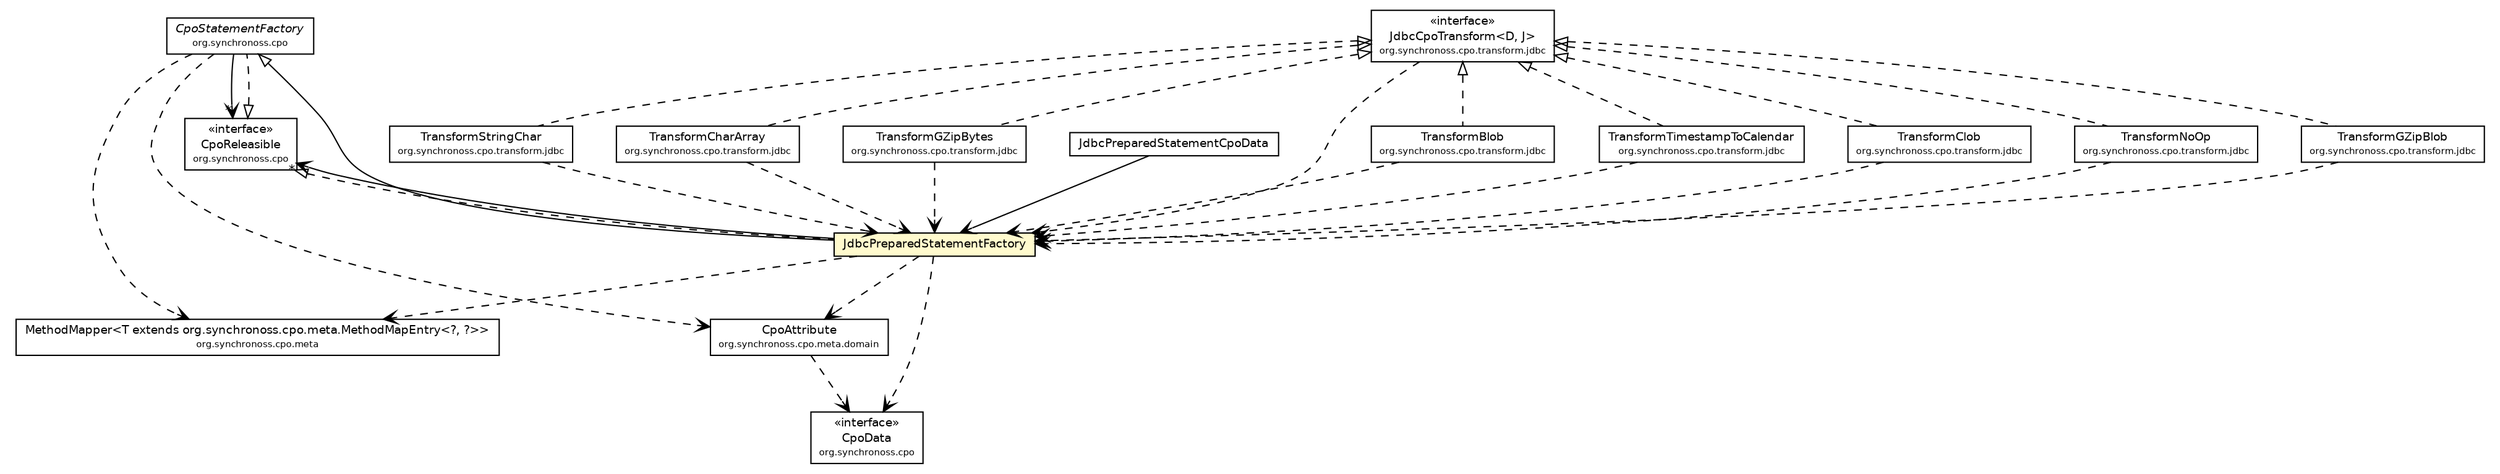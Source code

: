#!/usr/local/bin/dot
#
# Class diagram 
# Generated by UmlGraph version 4.6 (http://www.spinellis.gr/sw/umlgraph)
#

digraph G {
	edge [fontname="Helvetica",fontsize=10,labelfontname="Helvetica",labelfontsize=10];
	node [fontname="Helvetica",fontsize=10,shape=plaintext];
	// org.synchronoss.cpo.CpoData
	c36860 [label=<<table border="0" cellborder="1" cellspacing="0" cellpadding="2" port="p" href="../CpoData.html">
		<tr><td><table border="0" cellspacing="0" cellpadding="1">
			<tr><td> &laquo;interface&raquo; </td></tr>
			<tr><td> CpoData </td></tr>
			<tr><td><font point-size="7.0"> org.synchronoss.cpo </font></td></tr>
		</table></td></tr>
		</table>>, fontname="Helvetica", fontcolor="black", fontsize=9.0];
	// org.synchronoss.cpo.CpoReleasible
	c36862 [label=<<table border="0" cellborder="1" cellspacing="0" cellpadding="2" port="p" href="../CpoReleasible.html">
		<tr><td><table border="0" cellspacing="0" cellpadding="1">
			<tr><td> &laquo;interface&raquo; </td></tr>
			<tr><td> CpoReleasible </td></tr>
			<tr><td><font point-size="7.0"> org.synchronoss.cpo </font></td></tr>
		</table></td></tr>
		</table>>, fontname="Helvetica", fontcolor="black", fontsize=9.0];
	// org.synchronoss.cpo.CpoStatementFactory
	c36864 [label=<<table border="0" cellborder="1" cellspacing="0" cellpadding="2" port="p" href="../CpoStatementFactory.html">
		<tr><td><table border="0" cellspacing="0" cellpadding="1">
			<tr><td><font face="Helvetica-Oblique"> CpoStatementFactory </font></td></tr>
			<tr><td><font point-size="7.0"> org.synchronoss.cpo </font></td></tr>
		</table></td></tr>
		</table>>, fontname="Helvetica", fontcolor="black", fontsize=9.0];
	// org.synchronoss.cpo.meta.MethodMapper<T extends org.synchronoss.cpo.meta.MethodMapEntry<?, ?>>
	c36881 [label=<<table border="0" cellborder="1" cellspacing="0" cellpadding="2" port="p" href="../meta/MethodMapper.html">
		<tr><td><table border="0" cellspacing="0" cellpadding="1">
			<tr><td> MethodMapper&lt;T extends org.synchronoss.cpo.meta.MethodMapEntry&lt;?, ?&gt;&gt; </td></tr>
			<tr><td><font point-size="7.0"> org.synchronoss.cpo.meta </font></td></tr>
		</table></td></tr>
		</table>>, fontname="Helvetica", fontcolor="black", fontsize=9.0];
	// org.synchronoss.cpo.meta.domain.CpoAttribute
	c36887 [label=<<table border="0" cellborder="1" cellspacing="0" cellpadding="2" port="p" href="../meta/domain/CpoAttribute.html">
		<tr><td><table border="0" cellspacing="0" cellpadding="1">
			<tr><td> CpoAttribute </td></tr>
			<tr><td><font point-size="7.0"> org.synchronoss.cpo.meta.domain </font></td></tr>
		</table></td></tr>
		</table>>, fontname="Helvetica", fontcolor="black", fontsize=9.0];
	// org.synchronoss.cpo.transform.jdbc.TransformCharArray
	c36955 [label=<<table border="0" cellborder="1" cellspacing="0" cellpadding="2" port="p" href="../transform/jdbc/TransformCharArray.html">
		<tr><td><table border="0" cellspacing="0" cellpadding="1">
			<tr><td> TransformCharArray </td></tr>
			<tr><td><font point-size="7.0"> org.synchronoss.cpo.transform.jdbc </font></td></tr>
		</table></td></tr>
		</table>>, fontname="Helvetica", fontcolor="black", fontsize=9.0];
	// org.synchronoss.cpo.transform.jdbc.TransformGZipBytes
	c36956 [label=<<table border="0" cellborder="1" cellspacing="0" cellpadding="2" port="p" href="../transform/jdbc/TransformGZipBytes.html">
		<tr><td><table border="0" cellspacing="0" cellpadding="1">
			<tr><td> TransformGZipBytes </td></tr>
			<tr><td><font point-size="7.0"> org.synchronoss.cpo.transform.jdbc </font></td></tr>
		</table></td></tr>
		</table>>, fontname="Helvetica", fontcolor="black", fontsize=9.0];
	// org.synchronoss.cpo.transform.jdbc.JdbcCpoTransform<D, J>
	c36957 [label=<<table border="0" cellborder="1" cellspacing="0" cellpadding="2" port="p" href="../transform/jdbc/JdbcCpoTransform.html">
		<tr><td><table border="0" cellspacing="0" cellpadding="1">
			<tr><td> &laquo;interface&raquo; </td></tr>
			<tr><td> JdbcCpoTransform&lt;D, J&gt; </td></tr>
			<tr><td><font point-size="7.0"> org.synchronoss.cpo.transform.jdbc </font></td></tr>
		</table></td></tr>
		</table>>, fontname="Helvetica", fontcolor="black", fontsize=9.0];
	// org.synchronoss.cpo.transform.jdbc.TransformBlob
	c36958 [label=<<table border="0" cellborder="1" cellspacing="0" cellpadding="2" port="p" href="../transform/jdbc/TransformBlob.html">
		<tr><td><table border="0" cellspacing="0" cellpadding="1">
			<tr><td> TransformBlob </td></tr>
			<tr><td><font point-size="7.0"> org.synchronoss.cpo.transform.jdbc </font></td></tr>
		</table></td></tr>
		</table>>, fontname="Helvetica", fontcolor="black", fontsize=9.0];
	// org.synchronoss.cpo.transform.jdbc.TransformTimestampToCalendar
	c36959 [label=<<table border="0" cellborder="1" cellspacing="0" cellpadding="2" port="p" href="../transform/jdbc/TransformTimestampToCalendar.html">
		<tr><td><table border="0" cellspacing="0" cellpadding="1">
			<tr><td> TransformTimestampToCalendar </td></tr>
			<tr><td><font point-size="7.0"> org.synchronoss.cpo.transform.jdbc </font></td></tr>
		</table></td></tr>
		</table>>, fontname="Helvetica", fontcolor="black", fontsize=9.0];
	// org.synchronoss.cpo.transform.jdbc.TransformClob
	c36960 [label=<<table border="0" cellborder="1" cellspacing="0" cellpadding="2" port="p" href="../transform/jdbc/TransformClob.html">
		<tr><td><table border="0" cellspacing="0" cellpadding="1">
			<tr><td> TransformClob </td></tr>
			<tr><td><font point-size="7.0"> org.synchronoss.cpo.transform.jdbc </font></td></tr>
		</table></td></tr>
		</table>>, fontname="Helvetica", fontcolor="black", fontsize=9.0];
	// org.synchronoss.cpo.transform.jdbc.TransformNoOp
	c36961 [label=<<table border="0" cellborder="1" cellspacing="0" cellpadding="2" port="p" href="../transform/jdbc/TransformNoOp.html">
		<tr><td><table border="0" cellspacing="0" cellpadding="1">
			<tr><td> TransformNoOp </td></tr>
			<tr><td><font point-size="7.0"> org.synchronoss.cpo.transform.jdbc </font></td></tr>
		</table></td></tr>
		</table>>, fontname="Helvetica", fontcolor="black", fontsize=9.0];
	// org.synchronoss.cpo.transform.jdbc.TransformGZipBlob
	c36962 [label=<<table border="0" cellborder="1" cellspacing="0" cellpadding="2" port="p" href="../transform/jdbc/TransformGZipBlob.html">
		<tr><td><table border="0" cellspacing="0" cellpadding="1">
			<tr><td> TransformGZipBlob </td></tr>
			<tr><td><font point-size="7.0"> org.synchronoss.cpo.transform.jdbc </font></td></tr>
		</table></td></tr>
		</table>>, fontname="Helvetica", fontcolor="black", fontsize=9.0];
	// org.synchronoss.cpo.transform.jdbc.TransformStringChar
	c36963 [label=<<table border="0" cellborder="1" cellspacing="0" cellpadding="2" port="p" href="../transform/jdbc/TransformStringChar.html">
		<tr><td><table border="0" cellspacing="0" cellpadding="1">
			<tr><td> TransformStringChar </td></tr>
			<tr><td><font point-size="7.0"> org.synchronoss.cpo.transform.jdbc </font></td></tr>
		</table></td></tr>
		</table>>, fontname="Helvetica", fontcolor="black", fontsize=9.0];
	// org.synchronoss.cpo.jdbc.JdbcPreparedStatementFactory
	c36970 [label=<<table border="0" cellborder="1" cellspacing="0" cellpadding="2" port="p" bgcolor="lemonChiffon" href="./JdbcPreparedStatementFactory.html">
		<tr><td><table border="0" cellspacing="0" cellpadding="1">
			<tr><td> JdbcPreparedStatementFactory </td></tr>
		</table></td></tr>
		</table>>, fontname="Helvetica", fontcolor="black", fontsize=9.0];
	// org.synchronoss.cpo.jdbc.JdbcPreparedStatementCpoData
	c36975 [label=<<table border="0" cellborder="1" cellspacing="0" cellpadding="2" port="p" href="./JdbcPreparedStatementCpoData.html">
		<tr><td><table border="0" cellspacing="0" cellpadding="1">
			<tr><td> JdbcPreparedStatementCpoData </td></tr>
		</table></td></tr>
		</table>>, fontname="Helvetica", fontcolor="black", fontsize=9.0];
	//org.synchronoss.cpo.CpoStatementFactory implements org.synchronoss.cpo.CpoReleasible
	c36862:p -> c36864:p [dir=back,arrowtail=empty,style=dashed];
	//org.synchronoss.cpo.transform.jdbc.TransformCharArray implements org.synchronoss.cpo.transform.jdbc.JdbcCpoTransform<D, J>
	c36957:p -> c36955:p [dir=back,arrowtail=empty,style=dashed];
	//org.synchronoss.cpo.transform.jdbc.TransformGZipBytes implements org.synchronoss.cpo.transform.jdbc.JdbcCpoTransform<D, J>
	c36957:p -> c36956:p [dir=back,arrowtail=empty,style=dashed];
	//org.synchronoss.cpo.transform.jdbc.TransformBlob implements org.synchronoss.cpo.transform.jdbc.JdbcCpoTransform<D, J>
	c36957:p -> c36958:p [dir=back,arrowtail=empty,style=dashed];
	//org.synchronoss.cpo.transform.jdbc.TransformTimestampToCalendar implements org.synchronoss.cpo.transform.jdbc.JdbcCpoTransform<D, J>
	c36957:p -> c36959:p [dir=back,arrowtail=empty,style=dashed];
	//org.synchronoss.cpo.transform.jdbc.TransformClob implements org.synchronoss.cpo.transform.jdbc.JdbcCpoTransform<D, J>
	c36957:p -> c36960:p [dir=back,arrowtail=empty,style=dashed];
	//org.synchronoss.cpo.transform.jdbc.TransformNoOp implements org.synchronoss.cpo.transform.jdbc.JdbcCpoTransform<D, J>
	c36957:p -> c36961:p [dir=back,arrowtail=empty,style=dashed];
	//org.synchronoss.cpo.transform.jdbc.TransformGZipBlob implements org.synchronoss.cpo.transform.jdbc.JdbcCpoTransform<D, J>
	c36957:p -> c36962:p [dir=back,arrowtail=empty,style=dashed];
	//org.synchronoss.cpo.transform.jdbc.TransformStringChar implements org.synchronoss.cpo.transform.jdbc.JdbcCpoTransform<D, J>
	c36957:p -> c36963:p [dir=back,arrowtail=empty,style=dashed];
	//org.synchronoss.cpo.jdbc.JdbcPreparedStatementFactory extends org.synchronoss.cpo.CpoStatementFactory
	c36864:p -> c36970:p [dir=back,arrowtail=empty];
	//org.synchronoss.cpo.jdbc.JdbcPreparedStatementFactory implements org.synchronoss.cpo.CpoReleasible
	c36862:p -> c36970:p [dir=back,arrowtail=empty,style=dashed];
	// org.synchronoss.cpo.CpoStatementFactory NAVASSOC org.synchronoss.cpo.CpoReleasible
	c36864:p -> c36862:p [taillabel="", label="", headlabel="*", fontname="Helvetica", fontcolor="black", fontsize=10.0, color="black", arrowhead=open];
	// org.synchronoss.cpo.jdbc.JdbcPreparedStatementFactory NAVASSOC org.synchronoss.cpo.CpoReleasible
	c36970:p -> c36862:p [taillabel="", label="", headlabel="*", fontname="Helvetica", fontcolor="black", fontsize=10.0, color="black", arrowhead=open];
	// org.synchronoss.cpo.jdbc.JdbcPreparedStatementCpoData NAVASSOC org.synchronoss.cpo.jdbc.JdbcPreparedStatementFactory
	c36975:p -> c36970:p [taillabel="", label="", headlabel="", fontname="Helvetica", fontcolor="black", fontsize=10.0, color="black", arrowhead=open];
	// org.synchronoss.cpo.CpoStatementFactory DEPEND org.synchronoss.cpo.meta.domain.CpoAttribute
	c36864:p -> c36887:p [taillabel="", label="", headlabel="", fontname="Helvetica", fontcolor="black", fontsize=10.0, color="black", arrowhead=open, style=dashed];
	// org.synchronoss.cpo.CpoStatementFactory DEPEND org.synchronoss.cpo.meta.MethodMapper<T extends org.synchronoss.cpo.meta.MethodMapEntry<?, ?>>
	c36864:p -> c36881:p [taillabel="", label="", headlabel="", fontname="Helvetica", fontcolor="black", fontsize=10.0, color="black", arrowhead=open, style=dashed];
	// org.synchronoss.cpo.meta.domain.CpoAttribute DEPEND org.synchronoss.cpo.CpoData
	c36887:p -> c36860:p [taillabel="", label="", headlabel="", fontname="Helvetica", fontcolor="black", fontsize=10.0, color="black", arrowhead=open, style=dashed];
	// org.synchronoss.cpo.transform.jdbc.TransformCharArray DEPEND org.synchronoss.cpo.jdbc.JdbcPreparedStatementFactory
	c36955:p -> c36970:p [taillabel="", label="", headlabel="", fontname="Helvetica", fontcolor="black", fontsize=10.0, color="black", arrowhead=open, style=dashed];
	// org.synchronoss.cpo.transform.jdbc.TransformGZipBytes DEPEND org.synchronoss.cpo.jdbc.JdbcPreparedStatementFactory
	c36956:p -> c36970:p [taillabel="", label="", headlabel="", fontname="Helvetica", fontcolor="black", fontsize=10.0, color="black", arrowhead=open, style=dashed];
	// org.synchronoss.cpo.transform.jdbc.JdbcCpoTransform<D, J> DEPEND org.synchronoss.cpo.jdbc.JdbcPreparedStatementFactory
	c36957:p -> c36970:p [taillabel="", label="", headlabel="", fontname="Helvetica", fontcolor="black", fontsize=10.0, color="black", arrowhead=open, style=dashed];
	// org.synchronoss.cpo.transform.jdbc.TransformBlob DEPEND org.synchronoss.cpo.jdbc.JdbcPreparedStatementFactory
	c36958:p -> c36970:p [taillabel="", label="", headlabel="", fontname="Helvetica", fontcolor="black", fontsize=10.0, color="black", arrowhead=open, style=dashed];
	// org.synchronoss.cpo.transform.jdbc.TransformTimestampToCalendar DEPEND org.synchronoss.cpo.jdbc.JdbcPreparedStatementFactory
	c36959:p -> c36970:p [taillabel="", label="", headlabel="", fontname="Helvetica", fontcolor="black", fontsize=10.0, color="black", arrowhead=open, style=dashed];
	// org.synchronoss.cpo.transform.jdbc.TransformClob DEPEND org.synchronoss.cpo.jdbc.JdbcPreparedStatementFactory
	c36960:p -> c36970:p [taillabel="", label="", headlabel="", fontname="Helvetica", fontcolor="black", fontsize=10.0, color="black", arrowhead=open, style=dashed];
	// org.synchronoss.cpo.transform.jdbc.TransformNoOp DEPEND org.synchronoss.cpo.jdbc.JdbcPreparedStatementFactory
	c36961:p -> c36970:p [taillabel="", label="", headlabel="", fontname="Helvetica", fontcolor="black", fontsize=10.0, color="black", arrowhead=open, style=dashed];
	// org.synchronoss.cpo.transform.jdbc.TransformGZipBlob DEPEND org.synchronoss.cpo.jdbc.JdbcPreparedStatementFactory
	c36962:p -> c36970:p [taillabel="", label="", headlabel="", fontname="Helvetica", fontcolor="black", fontsize=10.0, color="black", arrowhead=open, style=dashed];
	// org.synchronoss.cpo.transform.jdbc.TransformStringChar DEPEND org.synchronoss.cpo.jdbc.JdbcPreparedStatementFactory
	c36963:p -> c36970:p [taillabel="", label="", headlabel="", fontname="Helvetica", fontcolor="black", fontsize=10.0, color="black", arrowhead=open, style=dashed];
	// org.synchronoss.cpo.jdbc.JdbcPreparedStatementFactory DEPEND org.synchronoss.cpo.CpoData
	c36970:p -> c36860:p [taillabel="", label="", headlabel="", fontname="Helvetica", fontcolor="black", fontsize=10.0, color="black", arrowhead=open, style=dashed];
	// org.synchronoss.cpo.jdbc.JdbcPreparedStatementFactory DEPEND org.synchronoss.cpo.meta.MethodMapper<T extends org.synchronoss.cpo.meta.MethodMapEntry<?, ?>>
	c36970:p -> c36881:p [taillabel="", label="", headlabel="", fontname="Helvetica", fontcolor="black", fontsize=10.0, color="black", arrowhead=open, style=dashed];
	// org.synchronoss.cpo.jdbc.JdbcPreparedStatementFactory DEPEND org.synchronoss.cpo.meta.domain.CpoAttribute
	c36970:p -> c36887:p [taillabel="", label="", headlabel="", fontname="Helvetica", fontcolor="black", fontsize=10.0, color="black", arrowhead=open, style=dashed];
}

